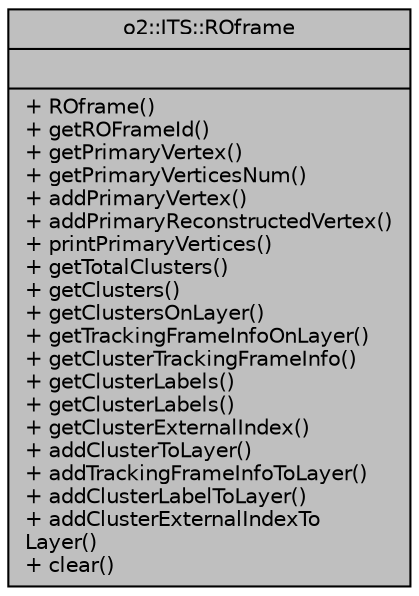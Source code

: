 digraph "o2::ITS::ROframe"
{
 // INTERACTIVE_SVG=YES
  bgcolor="transparent";
  edge [fontname="Helvetica",fontsize="10",labelfontname="Helvetica",labelfontsize="10"];
  node [fontname="Helvetica",fontsize="10",shape=record];
  Node1 [label="{o2::ITS::ROframe\n||+ ROframe()\l+ getROFrameId()\l+ getPrimaryVertex()\l+ getPrimaryVerticesNum()\l+ addPrimaryVertex()\l+ addPrimaryReconstructedVertex()\l+ printPrimaryVertices()\l+ getTotalClusters()\l+ getClusters()\l+ getClustersOnLayer()\l+ getTrackingFrameInfoOnLayer()\l+ getClusterTrackingFrameInfo()\l+ getClusterLabels()\l+ getClusterLabels()\l+ getClusterExternalIndex()\l+ addClusterToLayer()\l+ addTrackingFrameInfoToLayer()\l+ addClusterLabelToLayer()\l+ addClusterExternalIndexTo\lLayer()\l+ clear()\l}",height=0.2,width=0.4,color="black", fillcolor="grey75", style="filled" fontcolor="black"];
}
